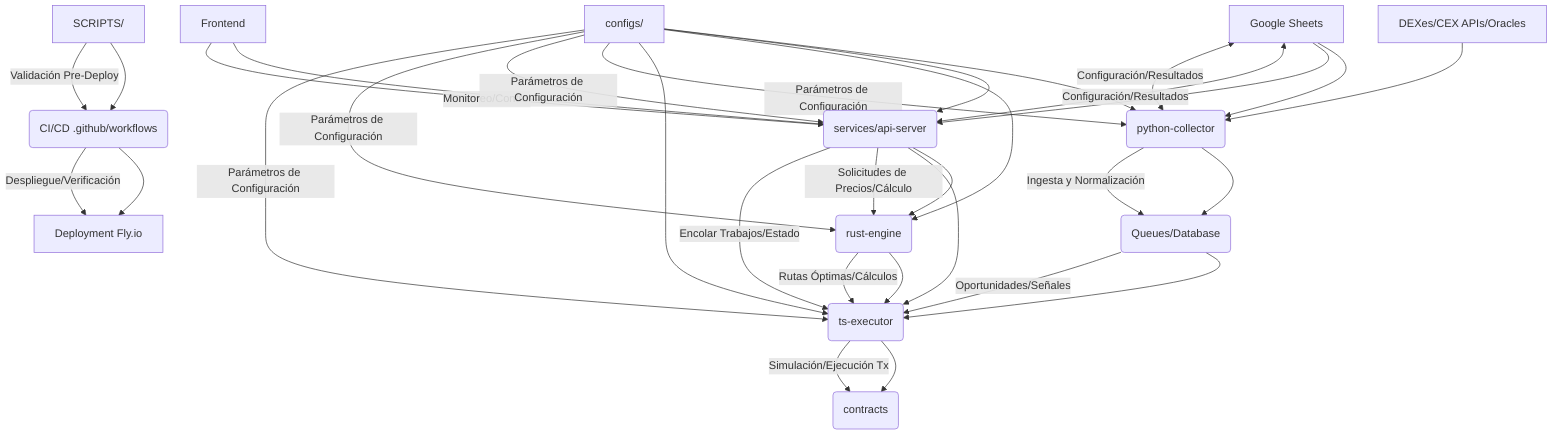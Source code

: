 graph TD
    DS[DEXes/CEX APIs/Oracles] --> PC(python-collector)
    GS[Google Sheets] --> PC
    GS --> API(services/api-server)

    PC --> QDB(Queues/Database)
    QDB --> TSE(ts-executor)
    API --> RE(rust-engine)
    API --> TSE
    RE --> TSE

    TSE --> C(contracts)

    CFG[configs/] --> PC
    CFG --> API
    CFG --> RE
    CFG --> TSE
    SCRIPTS[SCRIPTS/] --> CI(CI/CD .github/workflows)
    CI --> DEPLOY[Deployment Fly.io]

    FE[Frontend] --> API

    PC -- "Ingesta y Normalización" --> QDB
    QDB -- "Oportunidades/Señales" --> TSE
    TSE -- "Simulación/Ejecución Tx" --> C
    API -- "Solicitudes de Precios/Cálculo" --> RE
    API -- "Encolar Trabajos/Estado" --> TSE
    RE -- "Rutas Óptimas/Cálculos" --> TSE
    FE -- "Monitoreo/Control" --> API
    CFG -- "Parámetros de Configuración" --> PC
    CFG -- "Parámetros de Configuración" --> API
    CFG -- "Parámetros de Configuración" --> RE
    CFG -- "Parámetros de Configuración" --> TSE
    SCRIPTS -- "Validación Pre-Deploy" --> CI
    CI -- "Despliegue/Verificación" --> DEPLOY
    GS -- "Configuración/Resultados" <--> API
    GS -- "Configuración/Resultados" <--> PC